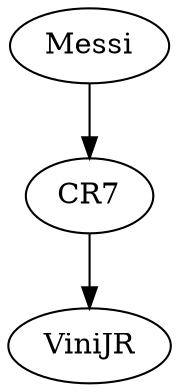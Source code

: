 // Mi primer grafica
digraph {
	n0 [label=Messi]
	n1 [label=CR7]
	n0 -> n1
	n2 [label=ViniJR]
	n1 -> n2
}
